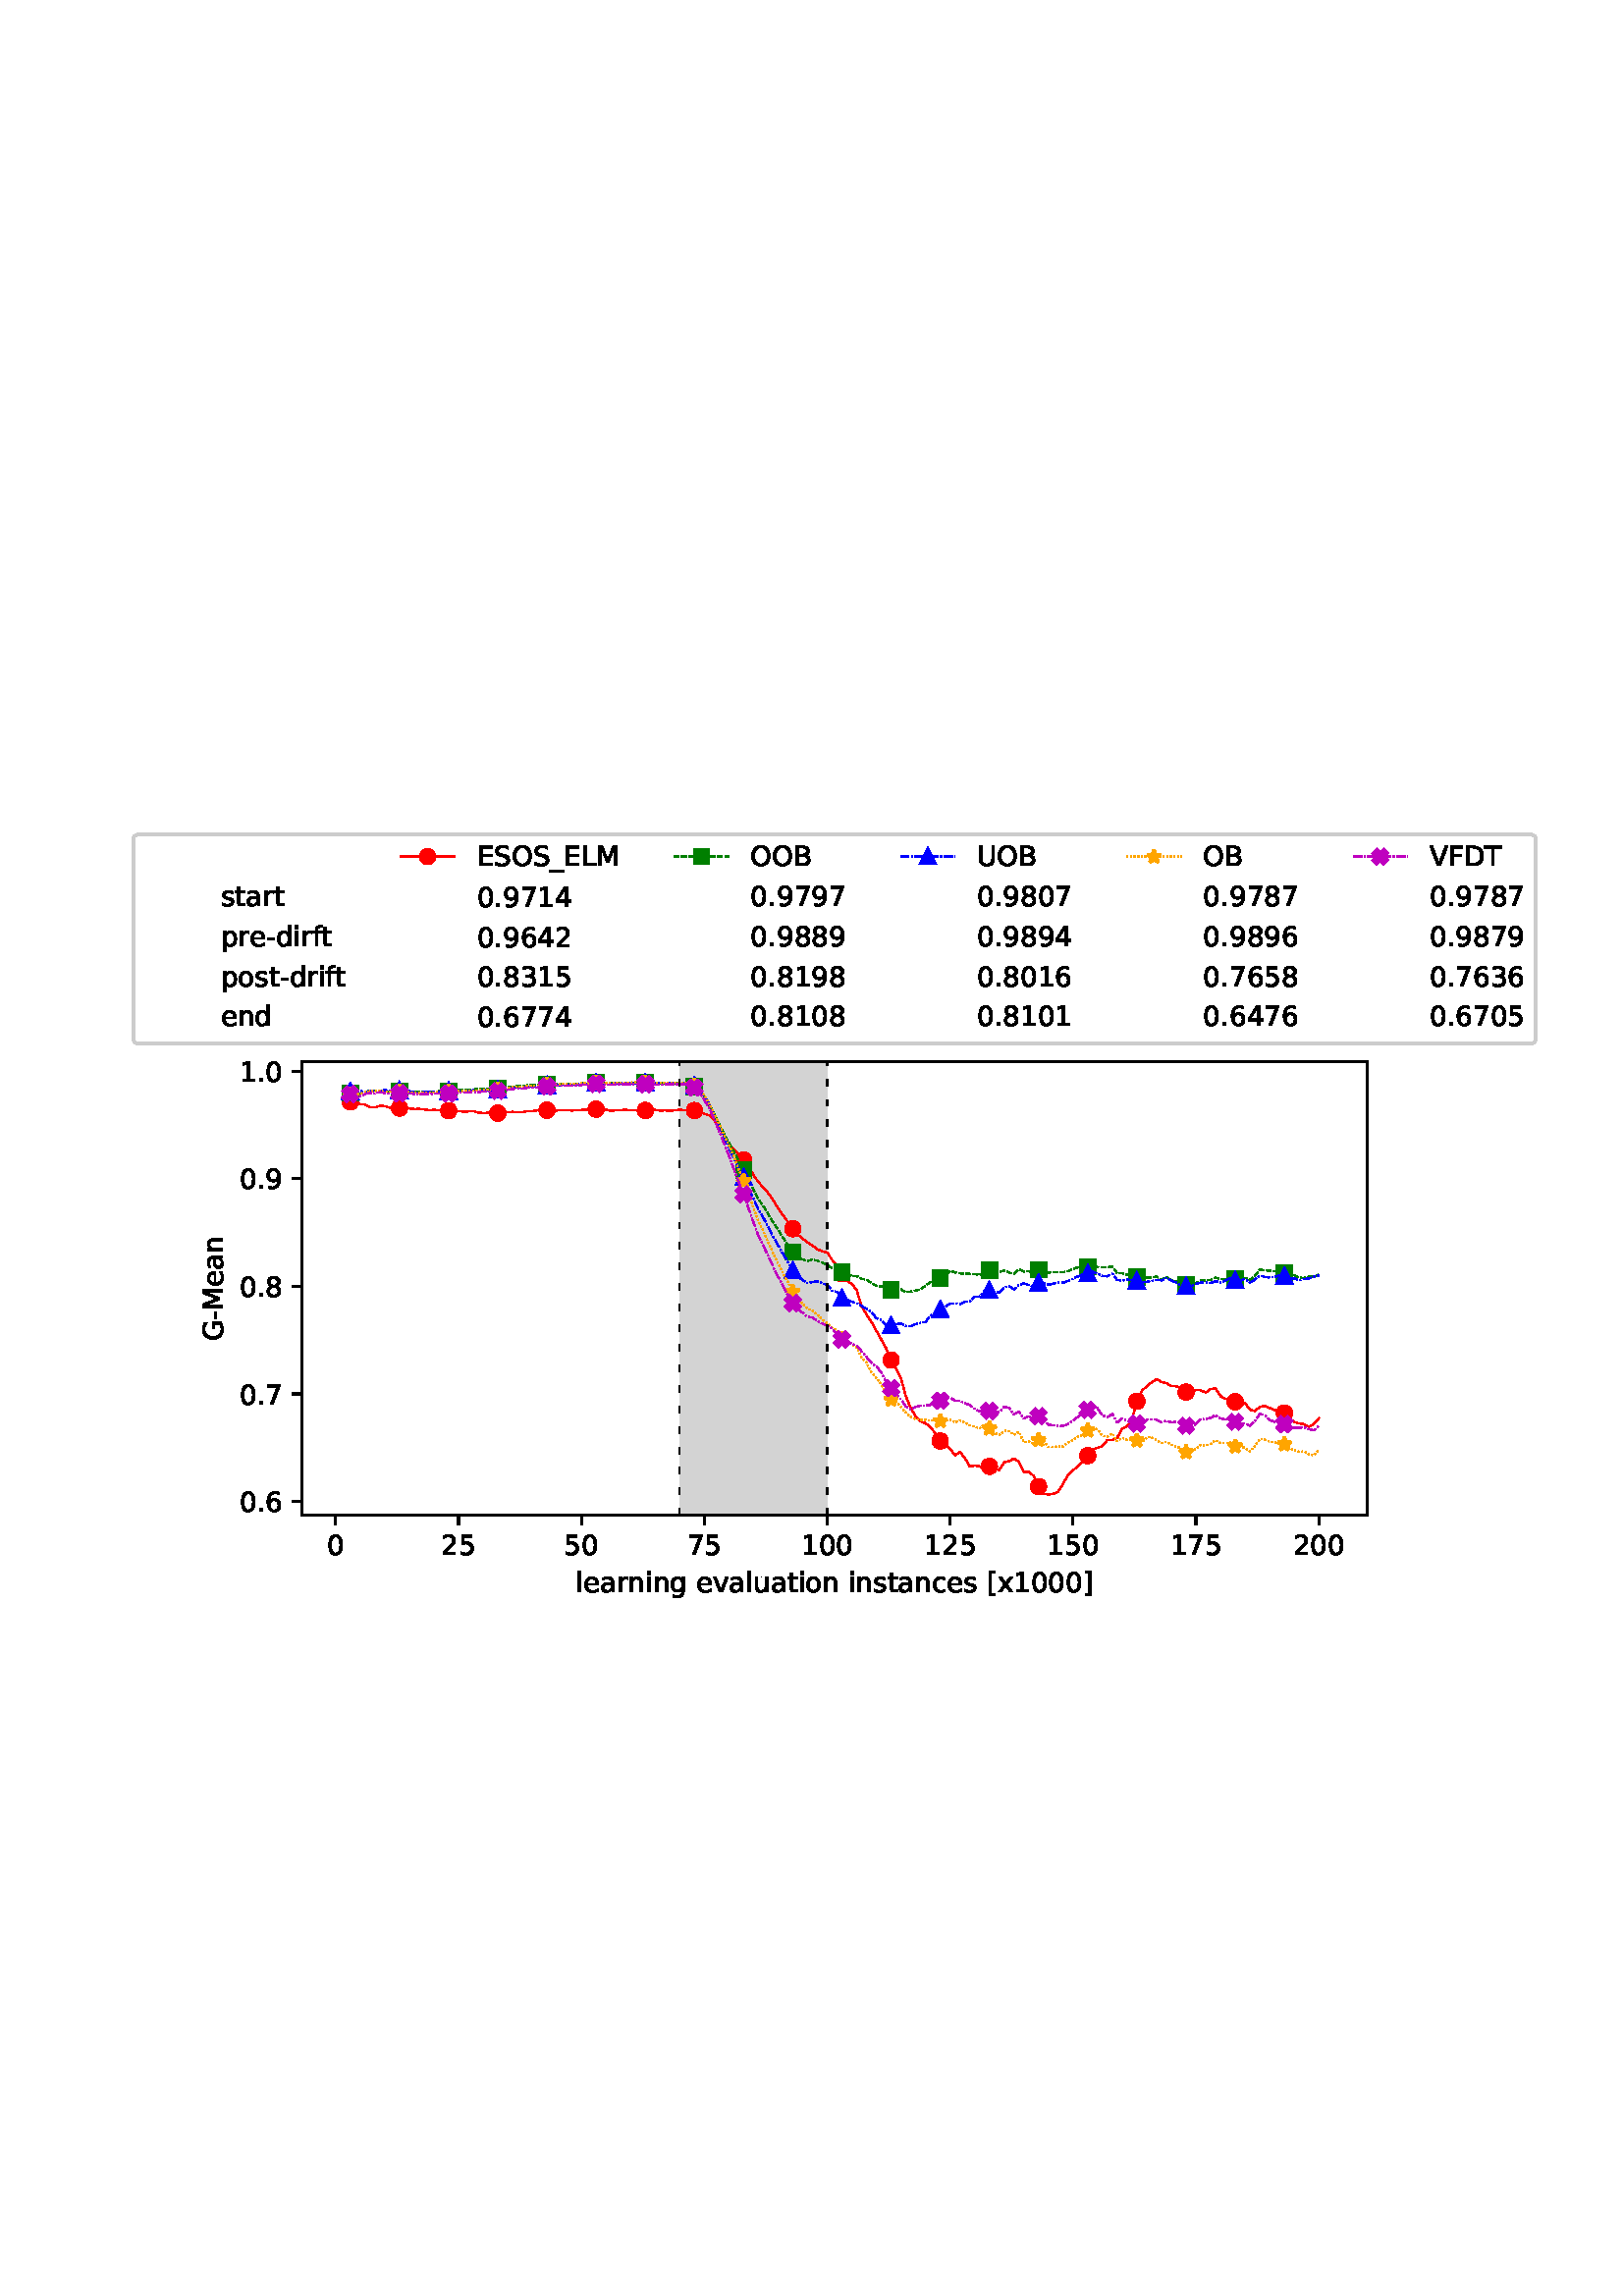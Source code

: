 %!PS-Adobe-3.0 EPSF-3.0
%%Orientation: portrait
%%BoundingBox: 41 248 570 543
%%EndComments
%%BeginProlog
/mpldict 8 dict def
mpldict begin
/m { moveto } bind def
/l { lineto } bind def
/r { rlineto } bind def
/c { curveto } bind def
/cl { closepath } bind def
/box {
m
1 index 0 r
0 exch r
neg 0 r
cl
} bind def
/clipbox {
box
clip
newpath
} bind def
%!PS-Adobe-3.0 Resource-Font
%%Copyright: Copyright (c) 2003 by Bitstream, Inc. All Rights Reserved. Copyright (c) 2006 by Tavmjong Bah. All Rights Reserved. DejaVu changes are in public domain 
25 dict begin
/_d{bind def}bind def
/_m{moveto}_d
/_l{lineto}_d
/_cl{closepath eofill}_d
/_c{curveto}_d
/_sc{7 -1 roll{setcachedevice}{pop pop pop pop pop pop}ifelse}_d
/_e{exec}_d
/FontName /DejaVuSans def
/PaintType 0 def
/FontMatrix[.001 0 0 .001 0 0]def
/FontBBox[-1021 -463 1793 1232]def
/FontType 3 def
/Encoding [ /space /hyphen /period /zero /one /two /three /four /five /six /seven /eight /nine /B /D /E /F /G /L /M /O /S /T /U /V /bracketleft /bracketright /underscore /a /c /d /e /f /g /i /l /n /o /p /r /s /t /u /v /x ] def
/FontInfo 10 dict dup begin
/FamilyName (DejaVu Sans) def
/FullName (DejaVu Sans) def
/Notice (Copyright (c) 2003 by Bitstream, Inc. All Rights Reserved. Copyright (c) 2006 by Tavmjong Bah. All Rights Reserved. DejaVu changes are in public domain ) def
/Weight (Book) def
/Version (Version 2.35) def
/ItalicAngle 0.0 def
/isFixedPitch false def
/UnderlinePosition -130 def
/UnderlineThickness 90 def
end readonly def
/CharStrings 46 dict dup begin
/.notdef 0 def
/space{318 0 0 0 0 0 _sc
}_d
/hyphen{361 0 49 234 312 314 _sc
49 314 _m
312 314 _l
312 234 _l
49 234 _l
49 314 _l
_cl}_d
/period{318 0 107 0 210 124 _sc
107 124 _m
210 124 _l
210 0 _l
107 0 _l
107 124 _l
_cl}_d
/zero{636 0 66 -13 570 742 _sc
318 664 _m
267 664 229 639 203 589 _c
177 539 165 464 165 364 _c
165 264 177 189 203 139 _c
229 89 267 64 318 64 _c
369 64 407 89 433 139 _c
458 189 471 264 471 364 _c
471 464 458 539 433 589 _c
407 639 369 664 318 664 _c
318 742 _m
399 742 461 709 505 645 _c
548 580 570 486 570 364 _c
570 241 548 147 505 83 _c
461 19 399 -13 318 -13 _c
236 -13 173 19 130 83 _c
87 147 66 241 66 364 _c
66 486 87 580 130 645 _c
173 709 236 742 318 742 _c
_cl}_d
/one{636 0 110 0 544 729 _sc
124 83 _m
285 83 _l
285 639 _l
110 604 _l
110 694 _l
284 729 _l
383 729 _l
383 83 _l
544 83 _l
544 0 _l
124 0 _l
124 83 _l
_cl}_d
/two{{636 0 73 0 536 742 _sc
192 83 _m
536 83 _l
536 0 _l
73 0 _l
73 83 _l
110 121 161 173 226 239 _c
290 304 331 346 348 365 _c
380 400 402 430 414 455 _c
426 479 433 504 433 528 _c
433 566 419 598 392 622 _c
365 646 330 659 286 659 _c
255 659 222 653 188 643 _c
154 632 117 616 78 594 _c
78 694 _l
118 710 155 722 189 730 _c
223 738 255 742 284 742 _c
}_e{359 742 419 723 464 685 _c
509 647 532 597 532 534 _c
532 504 526 475 515 449 _c
504 422 484 390 454 354 _c
446 344 420 317 376 272 _c
332 227 271 164 192 83 _c
_cl}_e}_d
/three{{636 0 76 -13 556 742 _sc
406 393 _m
453 383 490 362 516 330 _c
542 298 556 258 556 212 _c
556 140 531 84 482 45 _c
432 6 362 -13 271 -13 _c
240 -13 208 -10 176 -4 _c
144 1 110 10 76 22 _c
76 117 _l
103 101 133 89 166 81 _c
198 73 232 69 268 69 _c
330 69 377 81 409 105 _c
441 129 458 165 458 212 _c
458 254 443 288 413 312 _c
383 336 341 349 287 349 _c
}_e{202 349 _l
202 430 _l
291 430 _l
339 430 376 439 402 459 _c
428 478 441 506 441 543 _c
441 580 427 609 401 629 _c
374 649 336 659 287 659 _c
260 659 231 656 200 650 _c
169 644 135 635 98 623 _c
98 711 _l
135 721 170 729 203 734 _c
235 739 266 742 296 742 _c
370 742 429 725 473 691 _c
517 657 539 611 539 553 _c
539 513 527 479 504 451 _c
481 423 448 403 406 393 _c
_cl}_e}_d
/four{636 0 49 0 580 729 _sc
378 643 _m
129 254 _l
378 254 _l
378 643 _l
352 729 _m
476 729 _l
476 254 _l
580 254 _l
580 172 _l
476 172 _l
476 0 _l
378 0 _l
378 172 _l
49 172 _l
49 267 _l
352 729 _l
_cl}_d
/five{{636 0 77 -13 549 729 _sc
108 729 _m
495 729 _l
495 646 _l
198 646 _l
198 467 _l
212 472 227 476 241 478 _c
255 480 270 482 284 482 _c
365 482 429 459 477 415 _c
525 370 549 310 549 234 _c
549 155 524 94 475 51 _c
426 8 357 -13 269 -13 _c
238 -13 207 -10 175 -6 _c
143 -1 111 6 77 17 _c
77 116 _l
106 100 136 88 168 80 _c
199 72 232 69 267 69 _c
}_e{323 69 368 83 401 113 _c
433 143 450 183 450 234 _c
450 284 433 324 401 354 _c
368 384 323 399 267 399 _c
241 399 214 396 188 390 _c
162 384 135 375 108 363 _c
108 729 _l
_cl}_e}_d
/six{{636 0 70 -13 573 742 _sc
330 404 _m
286 404 251 388 225 358 _c
199 328 186 286 186 234 _c
186 181 199 139 225 109 _c
251 79 286 64 330 64 _c
374 64 409 79 435 109 _c
461 139 474 181 474 234 _c
474 286 461 328 435 358 _c
409 388 374 404 330 404 _c
526 713 _m
526 623 _l
501 635 476 644 451 650 _c
425 656 400 659 376 659 _c
310 659 260 637 226 593 _c
}_e{192 549 172 482 168 394 _c
187 422 211 444 240 459 _c
269 474 301 482 336 482 _c
409 482 467 459 509 415 _c
551 371 573 310 573 234 _c
573 159 550 99 506 54 _c
462 9 403 -13 330 -13 _c
246 -13 181 19 137 83 _c
92 147 70 241 70 364 _c
70 479 97 571 152 639 _c
206 707 280 742 372 742 _c
396 742 421 739 447 735 _c
472 730 498 723 526 713 _c
_cl}_e}_d
/seven{636 0 82 0 551 729 _sc
82 729 _m
551 729 _l
551 687 _l
286 0 _l
183 0 _l
432 646 _l
82 646 _l
82 729 _l
_cl}_d
/eight{{636 0 68 -13 568 742 _sc
318 346 _m
271 346 234 333 207 308 _c
180 283 167 249 167 205 _c
167 161 180 126 207 101 _c
234 76 271 64 318 64 _c
364 64 401 76 428 102 _c
455 127 469 161 469 205 _c
469 249 455 283 429 308 _c
402 333 365 346 318 346 _c
219 388 _m
177 398 144 418 120 447 _c
96 476 85 511 85 553 _c
85 611 105 657 147 691 _c
188 725 245 742 318 742 _c
}_e{390 742 447 725 489 691 _c
530 657 551 611 551 553 _c
551 511 539 476 515 447 _c
491 418 459 398 417 388 _c
464 377 501 355 528 323 _c
554 291 568 251 568 205 _c
568 134 546 80 503 43 _c
459 5 398 -13 318 -13 _c
237 -13 175 5 132 43 _c
89 80 68 134 68 205 _c
68 251 81 291 108 323 _c
134 355 171 377 219 388 _c
183 544 _m
183 506 194 476 218 455 _c
}_e{242 434 275 424 318 424 _c
360 424 393 434 417 455 _c
441 476 453 506 453 544 _c
453 582 441 611 417 632 _c
393 653 360 664 318 664 _c
275 664 242 653 218 632 _c
194 611 183 582 183 544 _c
_cl}_e}_d
/nine{{636 0 63 -13 566 742 _sc
110 15 _m
110 105 _l
134 93 159 84 185 78 _c
210 72 235 69 260 69 _c
324 69 374 90 408 134 _c
442 178 462 244 468 334 _c
448 306 424 284 396 269 _c
367 254 335 247 300 247 _c
226 247 168 269 126 313 _c
84 357 63 417 63 494 _c
63 568 85 628 129 674 _c
173 719 232 742 306 742 _c
390 742 455 709 499 645 _c
543 580 566 486 566 364 _c
}_e{566 248 538 157 484 89 _c
429 21 356 -13 264 -13 _c
239 -13 214 -10 189 -6 _c
163 -2 137 5 110 15 _c
306 324 _m
350 324 385 339 411 369 _c
437 399 450 441 450 494 _c
450 546 437 588 411 618 _c
385 648 350 664 306 664 _c
262 664 227 648 201 618 _c
175 588 162 546 162 494 _c
162 441 175 399 201 369 _c
227 339 262 324 306 324 _c
_cl}_e}_d
/B{{686 0 98 0 615 729 _sc
197 348 _m
197 81 _l
355 81 _l
408 81 447 92 473 114 _c
498 136 511 169 511 215 _c
511 260 498 293 473 315 _c
447 337 408 348 355 348 _c
197 348 _l
197 648 _m
197 428 _l
343 428 _l
391 428 426 437 450 455 _c
474 473 486 500 486 538 _c
486 574 474 602 450 620 _c
426 638 391 648 343 648 _c
197 648 _l
98 729 _m
350 729 _l
}_e{425 729 483 713 524 682 _c
564 650 585 606 585 549 _c
585 504 574 468 553 442 _c
532 416 502 399 462 393 _c
510 382 548 360 575 327 _c
601 294 615 253 615 204 _c
615 138 592 88 548 53 _c
504 17 441 0 360 0 _c
98 0 _l
98 729 _l
_cl}_e}_d
/D{770 0 98 0 711 729 _sc
197 648 _m
197 81 _l
316 81 _l
416 81 490 103 537 149 _c
583 195 607 267 607 365 _c
607 463 583 534 537 580 _c
490 625 416 648 316 648 _c
197 648 _l
98 729 _m
301 729 _l
442 729 546 699 612 641 _c
678 582 711 490 711 365 _c
711 239 677 147 611 88 _c
545 29 441 0 301 0 _c
98 0 _l
98 729 _l
_cl}_d
/E{632 0 98 0 568 729 _sc
98 729 _m
559 729 _l
559 646 _l
197 646 _l
197 430 _l
544 430 _l
544 347 _l
197 347 _l
197 83 _l
568 83 _l
568 0 _l
98 0 _l
98 729 _l
_cl}_d
/F{575 0 98 0 517 729 _sc
98 729 _m
517 729 _l
517 646 _l
197 646 _l
197 431 _l
486 431 _l
486 348 _l
197 348 _l
197 0 _l
98 0 _l
98 729 _l
_cl}_d
/G{{775 0 56 -13 693 742 _sc
595 104 _m
595 300 _l
434 300 _l
434 381 _l
693 381 _l
693 68 _l
655 40 613 20 567 7 _c
521 -6 472 -13 420 -13 _c
306 -13 216 20 152 86 _c
88 152 56 245 56 364 _c
56 482 88 575 152 642 _c
216 708 306 742 420 742 _c
467 742 512 736 555 724 _c
598 712 638 695 674 673 _c
674 568 _l
637 598 598 621 557 637 _c
516 653 473 661 428 661 _c
}_e{338 661 271 636 227 586 _c
182 536 160 462 160 364 _c
160 265 182 191 227 141 _c
271 91 338 67 428 67 _c
462 67 493 70 521 76 _c
549 82 573 91 595 104 _c
_cl}_e}_d
/L{557 0 98 0 552 729 _sc
98 729 _m
197 729 _l
197 83 _l
552 83 _l
552 0 _l
98 0 _l
98 729 _l
_cl}_d
/M{863 0 98 0 765 729 _sc
98 729 _m
245 729 _l
431 233 _l
618 729 _l
765 729 _l
765 0 _l
669 0 _l
669 640 _l
481 140 _l
382 140 _l
194 640 _l
194 0 _l
98 0 _l
98 729 _l
_cl}_d
/O{787 0 56 -13 731 742 _sc
394 662 _m
322 662 265 635 223 582 _c
181 528 160 456 160 364 _c
160 272 181 199 223 146 _c
265 92 322 66 394 66 _c
465 66 522 92 564 146 _c
606 199 627 272 627 364 _c
627 456 606 528 564 582 _c
522 635 465 662 394 662 _c
394 742 _m
496 742 577 707 639 639 _c
700 571 731 479 731 364 _c
731 248 700 157 639 89 _c
577 21 496 -13 394 -13 _c
291 -13 209 21 148 89 _c
86 157 56 248 56 364 _c
56 479 86 571 148 639 _c
209 707 291 742 394 742 _c
_cl}_d
/S{{635 0 66 -13 579 742 _sc
535 705 _m
535 609 _l
497 627 462 640 429 649 _c
395 657 363 662 333 662 _c
279 662 237 651 208 631 _c
179 610 165 580 165 542 _c
165 510 174 485 194 469 _c
213 452 250 439 304 429 _c
364 417 _l
437 403 491 378 526 343 _c
561 307 579 260 579 201 _c
579 130 555 77 508 41 _c
460 5 391 -13 300 -13 _c
265 -13 228 -9 189 -2 _c
}_e{150 5 110 16 69 32 _c
69 134 _l
109 111 148 94 186 83 _c
224 71 262 66 300 66 _c
356 66 399 77 430 99 _c
460 121 476 152 476 194 _c
476 230 465 258 443 278 _c
421 298 385 313 335 323 _c
275 335 _l
201 349 148 372 115 404 _c
82 435 66 478 66 534 _c
66 598 88 649 134 686 _c
179 723 242 742 322 742 _c
356 742 390 739 426 733 _c
461 727 497 717 535 705 _c
}_e{_cl}_e}_d
/T{611 0 -2 0 614 729 _sc
-2 729 _m
614 729 _l
614 646 _l
355 646 _l
355 0 _l
256 0 _l
256 646 _l
-2 646 _l
-2 729 _l
_cl}_d
/U{732 0 87 -13 645 729 _sc
87 729 _m
186 729 _l
186 286 _l
186 208 200 151 228 117 _c
256 83 302 66 366 66 _c
429 66 475 83 503 117 _c
531 151 546 208 546 286 _c
546 729 _l
645 729 _l
645 274 _l
645 178 621 107 574 59 _c
527 11 458 -13 366 -13 _c
274 -13 204 11 157 59 _c
110 107 87 178 87 274 _c
87 729 _l
_cl}_d
/V{684 0 8 0 676 729 _sc
286 0 _m
8 729 _l
111 729 _l
342 115 _l
573 729 _l
676 729 _l
398 0 _l
286 0 _l
_cl}_d
/bracketleft{390 0 86 -131 293 760 _sc
86 760 _m
293 760 _l
293 690 _l
176 690 _l
176 -61 _l
293 -61 _l
293 -131 _l
86 -131 _l
86 760 _l
_cl}_d
/bracketright{390 0 97 -131 304 760 _sc
304 760 _m
304 -131 _l
97 -131 _l
97 -61 _l
214 -61 _l
214 690 _l
97 690 _l
97 760 _l
304 760 _l
_cl}_d
/underscore{500 0 -9 -235 510 -165 _sc
510 -165 _m
510 -235 _l
-9 -235 _l
-9 -165 _l
510 -165 _l
_cl}_d
/a{{613 0 60 -13 522 560 _sc
343 275 _m
270 275 220 266 192 250 _c
164 233 150 205 150 165 _c
150 133 160 107 181 89 _c
202 70 231 61 267 61 _c
317 61 357 78 387 114 _c
417 149 432 196 432 255 _c
432 275 _l
343 275 _l
522 312 _m
522 0 _l
432 0 _l
432 83 _l
411 49 385 25 355 10 _c
325 -5 287 -13 243 -13 _c
187 -13 142 2 109 33 _c
76 64 60 106 60 159 _c
}_e{60 220 80 266 122 298 _c
163 329 224 345 306 345 _c
432 345 _l
432 354 _l
432 395 418 427 391 450 _c
364 472 326 484 277 484 _c
245 484 215 480 185 472 _c
155 464 127 453 100 439 _c
100 522 _l
132 534 164 544 195 550 _c
226 556 256 560 286 560 _c
365 560 424 539 463 498 _c
502 457 522 395 522 312 _c
_cl}_e}_d
/c{{550 0 55 -13 488 560 _sc
488 526 _m
488 442 _l
462 456 437 466 411 473 _c
385 480 360 484 334 484 _c
276 484 230 465 198 428 _c
166 391 150 339 150 273 _c
150 206 166 154 198 117 _c
230 80 276 62 334 62 _c
360 62 385 65 411 72 _c
437 79 462 90 488 104 _c
488 21 _l
462 9 436 0 410 -5 _c
383 -10 354 -13 324 -13 _c
242 -13 176 12 128 64 _c
}_e{79 115 55 185 55 273 _c
55 362 79 432 128 483 _c
177 534 244 560 330 560 _c
358 560 385 557 411 551 _c
437 545 463 537 488 526 _c
_cl}_e}_d
/d{{635 0 55 -13 544 760 _sc
454 464 _m
454 760 _l
544 760 _l
544 0 _l
454 0 _l
454 82 _l
435 49 411 25 382 10 _c
353 -5 319 -13 279 -13 _c
213 -13 159 13 117 65 _c
75 117 55 187 55 273 _c
55 359 75 428 117 481 _c
159 533 213 560 279 560 _c
319 560 353 552 382 536 _c
411 520 435 496 454 464 _c
148 273 _m
148 207 161 155 188 117 _c
215 79 253 61 301 61 _c
}_e{348 61 385 79 413 117 _c
440 155 454 207 454 273 _c
454 339 440 390 413 428 _c
385 466 348 485 301 485 _c
253 485 215 466 188 428 _c
161 390 148 339 148 273 _c
_cl}_e}_d
/e{{615 0 55 -13 562 560 _sc
562 296 _m
562 252 _l
149 252 _l
153 190 171 142 205 110 _c
238 78 284 62 344 62 _c
378 62 412 66 444 74 _c
476 82 509 95 541 113 _c
541 28 _l
509 14 476 3 442 -3 _c
408 -9 373 -13 339 -13 _c
251 -13 182 12 131 62 _c
80 112 55 181 55 268 _c
55 357 79 428 127 481 _c
175 533 241 560 323 560 _c
397 560 455 536 498 489 _c
}_e{540 441 562 377 562 296 _c
472 322 _m
471 371 457 410 431 440 _c
404 469 368 484 324 484 _c
274 484 234 469 204 441 _c
174 413 156 373 152 322 _c
472 322 _l
_cl}_e}_d
/f{352 0 23 0 371 760 _sc
371 760 _m
371 685 _l
285 685 _l
253 685 230 678 218 665 _c
205 652 199 629 199 595 _c
199 547 _l
347 547 _l
347 477 _l
199 477 _l
199 0 _l
109 0 _l
109 477 _l
23 477 _l
23 547 _l
109 547 _l
109 585 _l
109 645 123 690 151 718 _c
179 746 224 760 286 760 _c
371 760 _l
_cl}_d
/g{{635 0 55 -207 544 560 _sc
454 280 _m
454 344 440 395 414 431 _c
387 467 349 485 301 485 _c
253 485 215 467 188 431 _c
161 395 148 344 148 280 _c
148 215 161 165 188 129 _c
215 93 253 75 301 75 _c
349 75 387 93 414 129 _c
440 165 454 215 454 280 _c
544 68 _m
544 -24 523 -93 482 -139 _c
440 -184 377 -207 292 -207 _c
260 -207 231 -204 203 -200 _c
175 -195 147 -188 121 -178 _c
}_e{121 -91 _l
147 -105 173 -115 199 -122 _c
225 -129 251 -133 278 -133 _c
336 -133 380 -117 410 -87 _c
439 -56 454 -10 454 52 _c
454 96 _l
435 64 411 40 382 24 _c
353 8 319 0 279 0 _c
211 0 157 25 116 76 _c
75 127 55 195 55 280 _c
55 364 75 432 116 483 _c
157 534 211 560 279 560 _c
319 560 353 552 382 536 _c
411 520 435 496 454 464 _c
454 547 _l
544 547 _l
}_e{544 68 _l
_cl}_e}_d
/i{278 0 94 0 184 760 _sc
94 547 _m
184 547 _l
184 0 _l
94 0 _l
94 547 _l
94 760 _m
184 760 _l
184 646 _l
94 646 _l
94 760 _l
_cl}_d
/l{278 0 94 0 184 760 _sc
94 760 _m
184 760 _l
184 0 _l
94 0 _l
94 760 _l
_cl}_d
/n{634 0 91 0 549 560 _sc
549 330 _m
549 0 _l
459 0 _l
459 327 _l
459 379 448 417 428 443 _c
408 469 378 482 338 482 _c
289 482 251 466 223 435 _c
195 404 181 362 181 309 _c
181 0 _l
91 0 _l
91 547 _l
181 547 _l
181 462 _l
202 494 227 519 257 535 _c
286 551 320 560 358 560 _c
420 560 468 540 500 501 _c
532 462 549 405 549 330 _c
_cl}_d
/o{612 0 55 -13 557 560 _sc
306 484 _m
258 484 220 465 192 427 _c
164 389 150 338 150 273 _c
150 207 163 156 191 118 _c
219 80 257 62 306 62 _c
354 62 392 80 420 118 _c
448 156 462 207 462 273 _c
462 337 448 389 420 427 _c
392 465 354 484 306 484 _c
306 560 _m
384 560 445 534 490 484 _c
534 433 557 363 557 273 _c
557 183 534 113 490 63 _c
445 12 384 -13 306 -13 _c
227 -13 165 12 121 63 _c
77 113 55 183 55 273 _c
55 363 77 433 121 484 _c
165 534 227 560 306 560 _c
_cl}_d
/p{{635 0 91 -207 580 560 _sc
181 82 _m
181 -207 _l
91 -207 _l
91 547 _l
181 547 _l
181 464 _l
199 496 223 520 252 536 _c
281 552 316 560 356 560 _c
422 560 476 533 518 481 _c
559 428 580 359 580 273 _c
580 187 559 117 518 65 _c
476 13 422 -13 356 -13 _c
316 -13 281 -5 252 10 _c
223 25 199 49 181 82 _c
487 273 _m
487 339 473 390 446 428 _c
418 466 381 485 334 485 _c
}_e{286 485 249 466 222 428 _c
194 390 181 339 181 273 _c
181 207 194 155 222 117 _c
249 79 286 61 334 61 _c
381 61 418 79 446 117 _c
473 155 487 207 487 273 _c
_cl}_e}_d
/r{411 0 91 0 411 560 _sc
411 463 _m
401 469 390 473 378 476 _c
366 478 353 480 339 480 _c
288 480 249 463 222 430 _c
194 397 181 350 181 288 _c
181 0 _l
91 0 _l
91 547 _l
181 547 _l
181 462 _l
199 495 224 520 254 536 _c
284 552 321 560 365 560 _c
371 560 378 559 386 559 _c
393 558 401 557 411 555 _c
411 463 _l
_cl}_d
/s{{521 0 54 -13 472 560 _sc
443 531 _m
443 446 _l
417 458 391 468 364 475 _c
336 481 308 485 279 485 _c
234 485 200 478 178 464 _c
156 450 145 430 145 403 _c
145 382 153 366 169 354 _c
185 342 217 330 265 320 _c
296 313 _l
360 299 405 279 432 255 _c
458 230 472 195 472 151 _c
472 100 452 60 412 31 _c
372 1 316 -13 246 -13 _c
216 -13 186 -10 154 -5 _c
}_e{122 0 89 8 54 20 _c
54 113 _l
87 95 120 82 152 74 _c
184 65 216 61 248 61 _c
290 61 323 68 346 82 _c
368 96 380 117 380 144 _c
380 168 371 187 355 200 _c
339 213 303 226 247 238 _c
216 245 _l
160 257 119 275 95 299 _c
70 323 58 356 58 399 _c
58 450 76 490 112 518 _c
148 546 200 560 268 560 _c
301 560 332 557 362 552 _c
391 547 418 540 443 531 _c
}_e{_cl}_e}_d
/t{392 0 27 0 368 702 _sc
183 702 _m
183 547 _l
368 547 _l
368 477 _l
183 477 _l
183 180 _l
183 135 189 106 201 94 _c
213 81 238 75 276 75 _c
368 75 _l
368 0 _l
276 0 _l
206 0 158 13 132 39 _c
106 65 93 112 93 180 _c
93 477 _l
27 477 _l
27 547 _l
93 547 _l
93 702 _l
183 702 _l
_cl}_d
/u{634 0 85 -13 543 560 _sc
85 216 _m
85 547 _l
175 547 _l
175 219 _l
175 167 185 129 205 103 _c
225 77 255 64 296 64 _c
344 64 383 79 411 110 _c
439 141 453 183 453 237 _c
453 547 _l
543 547 _l
543 0 _l
453 0 _l
453 84 _l
431 50 405 26 377 10 _c
348 -5 315 -13 277 -13 _c
214 -13 166 6 134 45 _c
101 83 85 140 85 216 _c
311 560 _m
311 560 _l
_cl}_d
/v{592 0 30 0 562 547 _sc
30 547 _m
125 547 _l
296 88 _l
467 547 _l
562 547 _l
357 0 _l
235 0 _l
30 547 _l
_cl}_d
/x{592 0 29 0 559 547 _sc
549 547 _m
351 281 _l
559 0 _l
453 0 _l
294 215 _l
135 0 _l
29 0 _l
241 286 _l
47 547 _l
153 547 _l
298 352 _l
443 547 _l
549 547 _l
_cl}_d
end readonly def

/BuildGlyph
 {exch begin
 CharStrings exch
 2 copy known not{pop /.notdef}if
 true 3 1 roll get exec
 end}_d

/BuildChar {
 1 index /Encoding get exch get
 1 index /BuildGlyph get exec
}_d

FontName currentdict end definefont pop
end
%%EndProlog
mpldict begin
41.691 248.816 translate
528.619 294.368 0 0 clipbox
gsave
0 0 m
528.619 0 l
528.619 294.368 l
0 294.368 l
cl
1.000 setgray
fill
grestore
gsave
69.009 37.544 m
459.609 37.544 l
459.609 203.864 l
69.009 203.864 l
cl
1.000 setgray
fill
grestore
gsave
390.6 166.3 69.01 37.54 clipbox
261.606 37.544 m
261.606 203.864 l
207.531 203.864 l
207.531 37.544 l
cl
0.827 setgray
fill
grestore
0.800 setlinewidth
1 setlinejoin
0 setlinecap
[] 0 setdash
0.000 setgray
gsave
/o {
gsave
newpath
translate
0.8 setlinewidth
1 setlinejoin
0 setlinecap
0 0 m
0 -3.5 l

gsave
0.000 setgray
fill
grestore
stroke
grestore
} bind def
81.356 37.544 o
grestore
/DejaVuSans findfont
10.000 scalefont
setfont
gsave
78.177 22.95 translate
0.0 rotate
0.0 0.0 m /zero glyphshow
grestore
gsave
/o {
gsave
newpath
translate
0.8 setlinewidth
1 setlinejoin
0 setlinecap
0 0 m
0 -3.5 l

gsave
0.000 setgray
fill
grestore
stroke
grestore
} bind def
126.419 37.544 o
grestore
gsave
120.059 22.95 translate
0.0 rotate
0.0 0.0 m /two glyphshow
6.362 0.0 m /five glyphshow
grestore
gsave
/o {
gsave
newpath
translate
0.8 setlinewidth
1 setlinejoin
0 setlinecap
0 0 m
0 -3.5 l

gsave
0.000 setgray
fill
grestore
stroke
grestore
} bind def
171.481 37.544 o
grestore
gsave
165.122 22.95 translate
0.0 rotate
0.0 0.0 m /five glyphshow
6.362 0.0 m /zero glyphshow
grestore
gsave
/o {
gsave
newpath
translate
0.8 setlinewidth
1 setlinejoin
0 setlinecap
0 0 m
0 -3.5 l

gsave
0.000 setgray
fill
grestore
stroke
grestore
} bind def
216.543 37.544 o
grestore
gsave
210.184 22.95 translate
0.0 rotate
0.0 0.0 m /seven glyphshow
6.362 0.0 m /five glyphshow
grestore
gsave
/o {
gsave
newpath
translate
0.8 setlinewidth
1 setlinejoin
0 setlinecap
0 0 m
0 -3.5 l

gsave
0.000 setgray
fill
grestore
stroke
grestore
} bind def
261.606 37.544 o
grestore
gsave
252.067 22.95 translate
0.0 rotate
0.0 0.0 m /one glyphshow
6.362 0.0 m /zero glyphshow
12.725 0.0 m /zero glyphshow
grestore
gsave
/o {
gsave
newpath
translate
0.8 setlinewidth
1 setlinejoin
0 setlinecap
0 0 m
0 -3.5 l

gsave
0.000 setgray
fill
grestore
stroke
grestore
} bind def
306.668 37.544 o
grestore
gsave
297.129 22.95 translate
0.0 rotate
0.0 0.0 m /one glyphshow
6.362 0.0 m /two glyphshow
12.725 0.0 m /five glyphshow
grestore
gsave
/o {
gsave
newpath
translate
0.8 setlinewidth
1 setlinejoin
0 setlinecap
0 0 m
0 -3.5 l

gsave
0.000 setgray
fill
grestore
stroke
grestore
} bind def
351.73 37.544 o
grestore
gsave
342.191 22.95 translate
0.0 rotate
0.0 0.0 m /one glyphshow
6.362 0.0 m /five glyphshow
12.725 0.0 m /zero glyphshow
grestore
gsave
/o {
gsave
newpath
translate
0.8 setlinewidth
1 setlinejoin
0 setlinecap
0 0 m
0 -3.5 l

gsave
0.000 setgray
fill
grestore
stroke
grestore
} bind def
396.793 37.544 o
grestore
gsave
387.253 22.95 translate
0.0 rotate
0.0 0.0 m /one glyphshow
6.362 0.0 m /seven glyphshow
12.725 0.0 m /five glyphshow
grestore
gsave
/o {
gsave
newpath
translate
0.8 setlinewidth
1 setlinejoin
0 setlinecap
0 0 m
0 -3.5 l

gsave
0.000 setgray
fill
grestore
stroke
grestore
} bind def
441.855 37.544 o
grestore
gsave
432.316 22.95 translate
0.0 rotate
0.0 0.0 m /two glyphshow
6.362 0.0 m /zero glyphshow
12.725 0.0 m /zero glyphshow
grestore
gsave
169.333 9.278 translate
0.0 rotate
0.0 0.0 m /l glyphshow
2.778 0.0 m /e glyphshow
8.931 0.0 m /a glyphshow
15.059 0.0 m /r glyphshow
19.17 0.0 m /n glyphshow
25.508 0.0 m /i glyphshow
28.286 0.0 m /n glyphshow
34.624 0.0 m /g glyphshow
40.972 0.0 m /space glyphshow
44.15 0.0 m /e glyphshow
50.303 0.0 m /v glyphshow
56.221 0.0 m /a glyphshow
62.349 0.0 m /l glyphshow
65.127 0.0 m /u glyphshow
71.465 0.0 m /a glyphshow
77.593 0.0 m /t glyphshow
81.514 0.0 m /i glyphshow
84.292 0.0 m /o glyphshow
90.41 0.0 m /n glyphshow
96.748 0.0 m /space glyphshow
99.927 0.0 m /i glyphshow
102.705 0.0 m /n glyphshow
109.043 0.0 m /s glyphshow
114.253 0.0 m /t glyphshow
118.174 0.0 m /a glyphshow
124.302 0.0 m /n glyphshow
130.64 0.0 m /c glyphshow
136.138 0.0 m /e glyphshow
142.29 0.0 m /s glyphshow
147.5 0.0 m /space glyphshow
150.679 0.0 m /bracketleft glyphshow
154.58 0.0 m /x glyphshow
160.498 0.0 m /one glyphshow
166.86 0.0 m /zero glyphshow
173.223 0.0 m /zero glyphshow
179.585 0.0 m /zero glyphshow
185.947 0.0 m /bracketright glyphshow
grestore
gsave
/o {
gsave
newpath
translate
0.8 setlinewidth
1 setlinejoin
0 setlinecap
0 0 m
-3.5 0 l

gsave
0.000 setgray
fill
grestore
stroke
grestore
} bind def
69.009 42.528 o
grestore
gsave
46.103 38.731 translate
0.0 rotate
0.0 0.0 m /zero glyphshow
6.362 0.0 m /period glyphshow
9.541 0.0 m /six glyphshow
grestore
gsave
/o {
gsave
newpath
translate
0.8 setlinewidth
1 setlinejoin
0 setlinecap
0 0 m
-3.5 0 l

gsave
0.000 setgray
fill
grestore
stroke
grestore
} bind def
69.009 81.989 o
grestore
gsave
46.103 78.192 translate
0.0 rotate
0.0 0.0 m /zero glyphshow
6.362 0.0 m /period glyphshow
9.541 0.0 m /seven glyphshow
grestore
gsave
/o {
gsave
newpath
translate
0.8 setlinewidth
1 setlinejoin
0 setlinecap
0 0 m
-3.5 0 l

gsave
0.000 setgray
fill
grestore
stroke
grestore
} bind def
69.009 121.451 o
grestore
gsave
46.103 117.654 translate
0.0 rotate
0.0 0.0 m /zero glyphshow
6.362 0.0 m /period glyphshow
9.541 0.0 m /eight glyphshow
grestore
gsave
/o {
gsave
newpath
translate
0.8 setlinewidth
1 setlinejoin
0 setlinecap
0 0 m
-3.5 0 l

gsave
0.000 setgray
fill
grestore
stroke
grestore
} bind def
69.009 160.912 o
grestore
gsave
46.103 157.115 translate
0.0 rotate
0.0 0.0 m /zero glyphshow
6.362 0.0 m /period glyphshow
9.541 0.0 m /nine glyphshow
grestore
gsave
/o {
gsave
newpath
translate
0.8 setlinewidth
1 setlinejoin
0 setlinecap
0 0 m
-3.5 0 l

gsave
0.000 setgray
fill
grestore
stroke
grestore
} bind def
69.009 200.374 o
grestore
gsave
46.103 196.577 translate
0.0 rotate
0.0 0.0 m /one glyphshow
6.362 0.0 m /period glyphshow
9.541 0.0 m /zero glyphshow
grestore
gsave
40.025 101.399 translate
90.0 rotate
0.0 0.0 m /G glyphshow
7.749 0.0 m /hyphen glyphshow
11.357 0.0 m /M glyphshow
19.985 0.0 m /e glyphshow
26.138 0.0 m /a glyphshow
32.266 0.0 m /n glyphshow
grestore
0.500 setlinewidth
2 setlinecap
1.000 0.000 0.000 setrgbcolor
gsave
390.6 166.3 69.01 37.54 clipbox
86.764 189.097 m
88.566 189.402 l
90.369 188.235 l
92.171 188.118 l
93.974 187.243 l
95.776 187.079 l
97.579 187.672 l
99.381 187.587 l
101.184 186.943 l
102.986 187.011 l
106.591 186.606 l
108.394 186.705 l
110.196 186.506 l
111.999 186.573 l
115.604 186.094 l
117.406 186.206 l
119.209 186.101 l
121.011 186.214 l
124.616 185.59 l
126.419 185.766 l
128.221 185.498 l
131.826 185.736 l
133.629 185.219 l
135.431 185.039 l
137.234 185.11 l
140.839 184.994 l
142.641 185.29 l
144.444 185.301 l
146.246 185.485 l
148.049 185.239 l
149.851 185.32 l
151.654 185.718 l
153.456 185.711 l
155.259 185.981 l
157.061 185.92 l
160.666 186.137 l
162.469 185.939 l
164.271 186.169 l
166.074 186.127 l
167.876 185.91 l
175.086 186.421 l
176.889 186.442 l
180.494 186.257 l
182.296 185.864 l
185.901 186.145 l
187.703 186.216 l
189.506 186.002 l
194.913 185.994 l
196.716 186.01 l
198.518 186.208 l
200.321 185.898 l
202.123 185.984 l
203.926 185.834 l
207.531 186.258 l
209.333 186.028 l
212.938 185.95 l
214.741 185.544 l
216.543 184.765 l
218.346 184.176 l
220.148 182.447 l
221.951 179.898 l
225.556 173.759 l
229.161 169.888 l
232.766 165.6 l
234.568 162.318 l
236.371 159.695 l
238.173 157.764 l
239.976 155.666 l
241.778 153.15 l
243.581 150.093 l
248.988 142.605 l
250.791 140.431 l
254.396 137.578 l
256.198 136.436 l
258.001 135.037 l
259.803 134.363 l
261.606 133.875 l
263.408 131.164 l
265.211 129.091 l
267.013 126.11 l
268.816 123.46 l
270.618 122.438 l
272.421 120.045 l
274.223 114.178 l
276.026 111.083 l
277.828 108.436 l
283.236 98.713 l
285.038 94.418 l
286.841 91.485 l
288.643 87.655 l
290.446 81.228 l
292.248 76.754 l
294.05 73.851 l
295.853 71.986 l
297.655 71.228 l
299.458 69.925 l
301.26 67.479 l
303.063 64.747 l
304.865 63.851 l
306.668 61.918 l
308.47 59.464 l
310.273 60.729 l
312.075 58.54 l
313.878 55.436 l
315.68 55.712 l
317.483 55.5 l
319.285 54.666 l
321.088 55.437 l
324.693 54.067 l
326.495 56.976 l
328.298 57.387 l
330.1 58.313 l
331.903 57.055 l
333.705 53.409 l
335.508 53.432 l
337.31 51.936 l
339.113 48.046 l
340.915 45.468 l
342.718 45.104 l
344.52 45.365 l
346.323 46.201 l
348.125 49.071 l
349.928 52.403 l
351.73 54.043 l
353.533 55.369 l
355.335 57.199 l
358.94 61.588 l
362.545 62.903 l
364.348 65.153 l
366.15 65.169 l
367.953 65.977 l
369.755 69.172 l
371.558 70.16 l
373.36 72.674 l
375.163 79.347 l
376.965 83.22 l
380.57 86.281 l
382.373 87.406 l
384.175 86.406 l
385.978 85.955 l
387.78 84.91 l
389.583 84.797 l
391.385 84.262 l
393.188 82.66 l
394.99 82.362 l
396.793 83.478 l
398.595 83.323 l
400.398 82.524 l
402.2 83.86 l
404.002 84.042 l
405.805 81.217 l
407.607 80.248 l
409.41 80.372 l
411.212 79.14 l
413.015 77.657 l
414.817 78.677 l
416.62 76.237 l
418.422 75.772 l
420.225 77.245 l
422.027 77.605 l
423.83 76.869 l
425.632 76.012 l
427.435 76.494 l
429.237 75.035 l
431.04 73.167 l
432.842 71.678 l
434.645 71.194 l
436.447 70.911 l
438.25 69.92 l
440.052 70.991 l
441.855 73.067 l
441.855 73.067 l
stroke
grestore
1.000 setlinewidth
0 setlinecap
gsave
390.6 166.3 69.01 37.54 clipbox
/o {
gsave
newpath
translate
1.0 setlinewidth
1 setlinejoin
0 setlinecap
0 -2.5 m
0.663 -2.5 1.299 -2.237 1.768 -1.768 c
2.237 -1.299 2.5 -0.663 2.5 0 c
2.5 0.663 2.237 1.299 1.768 1.768 c
1.299 2.237 0.663 2.5 0 2.5 c
-0.663 2.5 -1.299 2.237 -1.768 1.768 c
-2.237 1.299 -2.5 0.663 -2.5 0 c
-2.5 -0.663 -2.237 -1.299 -1.768 -1.768 c
-1.299 -2.237 -0.663 -2.5 0 -2.5 c
cl

gsave
1.000 0.000 0.000 setrgbcolor
fill
grestore
stroke
grestore
} bind def
86.764 189.097 o
104.789 186.837 o
122.814 185.897 o
140.839 184.994 o
158.864 186.065 o
176.889 186.442 o
194.913 185.994 o
212.938 185.95 o
230.963 167.771 o
248.988 142.605 o
267.013 126.11 o
285.038 94.418 o
303.063 64.747 o
321.088 55.437 o
339.113 48.046 o
357.138 59.381 o
375.163 79.347 o
393.188 82.66 o
411.212 79.14 o
429.237 75.035 o
grestore
0.500 setlinewidth
[1.85 0.8] 0 setdash
0.000 0.500 0.000 setrgbcolor
gsave
390.6 166.3 69.01 37.54 clipbox
86.764 192.372 m
88.566 192.128 l
90.369 192.239 l
92.171 192.806 l
93.974 193.226 l
99.381 193.045 l
101.184 192.905 l
104.789 193.08 l
106.591 192.888 l
108.394 193.005 l
111.999 192.718 l
113.801 192.834 l
115.604 192.791 l
119.209 193.036 l
121.011 193.147 l
122.814 193.139 l
128.221 193.533 l
130.024 193.505 l
131.826 193.715 l
135.431 193.848 l
139.036 194.146 l
140.839 194.154 l
142.641 194.422 l
144.444 194.5 l
148.049 194.911 l
149.851 194.967 l
151.654 195.222 l
158.864 195.454 l
162.469 195.599 l
171.481 195.914 l
173.284 195.859 l
176.889 196.079 l
185.901 195.942 l
187.703 195.997 l
189.506 195.904 l
191.308 195.992 l
193.111 195.95 l
194.913 196.069 l
203.926 195.807 l
207.531 195.979 l
209.333 195.896 l
211.136 195.518 l
212.938 194.735 l
214.741 193.334 l
216.543 190.897 l
218.346 188.148 l
223.753 177.41 l
225.556 174.28 l
230.963 164.075 l
236.371 153.415 l
238.173 151.001 l
241.778 144.917 l
243.581 142.313 l
247.186 136.464 l
248.988 134.015 l
250.791 132.032 l
252.593 131.348 l
254.396 130.784 l
256.198 131.299 l
258.001 130.848 l
259.803 130.128 l
261.606 129.25 l
263.408 128.067 l
265.211 128.195 l
267.013 126.679 l
268.816 126.285 l
270.618 125.209 l
272.421 125.239 l
274.223 124.211 l
276.026 123.864 l
279.631 121.641 l
281.433 121.444 l
283.236 120.548 l
285.038 120.128 l
286.841 120.413 l
288.643 120.369 l
290.446 119.391 l
292.248 119.573 l
294.05 119.938 l
295.853 120.455 l
297.655 121.68 l
299.458 123.055 l
301.26 123.553 l
303.063 124.599 l
304.865 125.362 l
306.668 127.157 l
308.47 126.581 l
310.273 126.216 l
315.68 125.955 l
317.483 125.638 l
319.285 126.951 l
321.088 127.27 l
322.89 126.646 l
324.693 126.752 l
326.495 127.22 l
328.298 126.521 l
330.1 126.062 l
331.903 127.677 l
333.705 126.883 l
335.508 127.027 l
337.31 126.367 l
339.113 127.52 l
340.915 127.67 l
342.718 126.424 l
344.52 126.752 l
348.125 126.66 l
349.928 127.006 l
351.73 127.799 l
353.533 128.453 l
357.138 128.588 l
358.94 129.595 l
360.743 128.425 l
362.545 128.369 l
364.348 128.466 l
366.15 128.76 l
367.953 126.17 l
369.755 126.267 l
373.36 125.162 l
375.163 124.782 l
376.965 124.002 l
378.768 124.741 l
380.57 124.714 l
382.373 125.076 l
384.175 123.951 l
385.978 124.856 l
387.78 123.729 l
393.188 122.097 l
394.99 122.151 l
396.793 122.731 l
398.595 123.63 l
402.2 123.704 l
404.002 124.674 l
405.805 124.126 l
407.607 124.164 l
409.41 124.718 l
411.212 124.058 l
413.015 124.211 l
414.817 124.569 l
416.62 123.85 l
418.422 125.271 l
420.225 127.651 l
422.027 127.328 l
427.435 126.938 l
429.237 126.338 l
431.04 125.381 l
432.842 125.506 l
434.645 124.72 l
436.447 124.516 l
438.25 125.062 l
440.052 125.056 l
441.855 125.73 l
441.855 125.73 l
stroke
grestore
1.000 setlinewidth
0 setlinejoin
[] 0 setdash
gsave
390.6 166.3 69.01 37.54 clipbox
/o {
gsave
newpath
translate
1.0 setlinewidth
0 setlinejoin
0 setlinecap
-2.5 -2.5 m
2.5 -2.5 l
2.5 2.5 l
-2.5 2.5 l
cl

gsave
0.000 0.500 0.000 setrgbcolor
fill
grestore
stroke
grestore
} bind def
86.764 192.372 o
104.789 193.08 o
122.814 193.139 o
140.839 194.154 o
158.864 195.454 o
176.889 196.079 o
194.913 196.069 o
212.938 194.735 o
230.963 164.075 o
248.988 134.015 o
267.013 126.679 o
285.038 120.128 o
303.063 124.599 o
321.088 127.27 o
339.113 127.52 o
357.138 128.588 o
375.163 124.782 o
393.188 122.097 o
411.212 124.058 o
429.237 126.338 o
grestore
0.500 setlinewidth
1 setlinejoin
[3.2 0.8 0.5 0.8] 0 setdash
0.000 0.000 1.000 setrgbcolor
gsave
390.6 166.3 69.01 37.54 clipbox
86.764 192.777 m
88.566 192.589 l
90.369 193.069 l
92.171 192.828 l
93.974 193.086 l
95.776 193.01 l
97.579 193.271 l
99.381 193.408 l
101.184 193.271 l
102.986 193.369 l
104.789 193.283 l
106.591 192.97 l
108.394 193.021 l
110.196 192.613 l
111.999 192.574 l
113.801 192.702 l
115.604 192.691 l
117.406 192.863 l
124.616 193.028 l
128.221 193.235 l
130.024 193.187 l
131.826 193.415 l
133.629 193.285 l
140.839 193.548 l
142.641 193.899 l
144.444 194.015 l
146.246 194.381 l
148.049 194.525 l
149.851 194.54 l
151.654 194.815 l
153.456 194.807 l
155.259 194.982 l
157.061 194.938 l
160.666 195.216 l
162.469 195.199 l
166.074 195.502 l
167.876 195.484 l
169.679 195.646 l
173.284 195.76 l
176.889 196.038 l
180.494 195.891 l
182.296 195.821 l
184.098 195.935 l
191.308 195.966 l
202.123 196.094 l
205.728 196.128 l
207.531 196.175 l
209.333 196.073 l
211.136 195.734 l
212.938 195.02 l
214.741 193.698 l
216.543 191.268 l
218.346 188.436 l
221.951 179.811 l
223.753 176.203 l
229.161 164.707 l
230.963 161.394 l
236.371 149.727 l
238.173 146.701 l
241.778 139.694 l
248.988 127.234 l
250.791 125.126 l
252.593 123.804 l
254.396 122.621 l
258.001 123.381 l
259.803 122.6 l
261.606 122.082 l
263.408 119.88 l
265.211 119.428 l
267.013 117.278 l
268.816 116.699 l
270.618 115.847 l
272.421 115.27 l
274.223 114.328 l
277.828 112.011 l
279.631 109.73 l
281.433 109.12 l
283.236 107.131 l
285.038 107.116 l
288.643 107.919 l
290.446 106.939 l
292.248 106.879 l
294.05 107.634 l
295.853 108.079 l
297.655 108.361 l
299.458 110.837 l
301.26 111.61 l
303.063 112.868 l
304.865 113.922 l
306.668 115.142 l
308.47 115.191 l
310.273 114.9 l
312.075 115.906 l
313.878 115.794 l
315.68 117.656 l
317.483 117.78 l
319.285 119.762 l
321.088 119.979 l
322.89 119.466 l
324.693 119.139 l
326.495 121.211 l
328.298 121.515 l
330.1 120.33 l
331.903 121.936 l
333.705 122.56 l
337.31 121.227 l
339.113 122.583 l
340.915 122.581 l
342.718 122.006 l
344.52 122.51 l
346.323 122.855 l
348.125 122.813 l
349.928 123.456 l
355.335 125.931 l
357.138 126.137 l
358.94 126.835 l
362.545 125.254 l
364.348 125.106 l
366.15 126.098 l
367.953 123.751 l
369.755 123.6 l
371.558 123.918 l
373.36 123.828 l
376.965 123.113 l
378.768 123.131 l
380.57 123.438 l
382.373 123.859 l
384.175 123.649 l
385.978 124.571 l
387.78 123.519 l
389.583 122.861 l
391.385 121.841 l
393.188 121.461 l
394.99 121.295 l
396.793 122.389 l
398.595 122.892 l
400.398 122.891 l
402.2 122.684 l
404.002 123.37 l
405.805 122.885 l
407.607 123.595 l
409.41 124.446 l
411.212 123.58 l
413.015 123.529 l
414.817 124.268 l
416.62 122.868 l
418.422 123.914 l
420.225 125.514 l
422.027 124.873 l
423.83 124.687 l
425.632 124.879 l
427.435 125.532 l
429.237 125.149 l
431.04 124.439 l
432.842 124.378 l
434.645 123.74 l
436.447 124.186 l
438.25 124.34 l
440.052 125.034 l
441.855 125.454 l
441.855 125.454 l
stroke
grestore
1.000 setlinewidth
0 setlinejoin
[] 0 setdash
gsave
390.6 166.3 69.01 37.54 clipbox
/o {
gsave
newpath
translate
1.0 setlinewidth
0 setlinejoin
0 setlinecap
0 2.5 m
-2.5 -2.5 l
2.5 -2.5 l
cl

gsave
0.000 0.000 1.000 setrgbcolor
fill
grestore
stroke
grestore
} bind def
86.764 192.777 o
104.789 193.283 o
122.814 192.93 o
140.839 193.548 o
158.864 195.109 o
176.889 196.038 o
194.913 196.104 o
212.938 195.02 o
230.963 161.394 o
248.988 127.234 o
267.013 117.278 o
285.038 107.116 o
303.063 112.868 o
321.088 119.979 o
339.113 122.583 o
357.138 126.137 o
375.163 123.438 o
393.188 121.461 o
411.212 123.58 o
429.237 125.149 o
grestore
0.500 setlinewidth
1 setlinejoin
[0.5 0.825] 0 setdash
1.000 0.647 0.000 setrgbcolor
gsave
390.6 166.3 69.01 37.54 clipbox
86.764 191.968 m
88.566 191.926 l
90.369 192.107 l
92.171 192.705 l
93.974 193.067 l
95.776 193.057 l
97.579 193.255 l
99.381 192.836 l
101.184 192.806 l
102.986 192.987 l
104.789 192.957 l
106.591 192.705 l
108.394 192.714 l
111.999 192.302 l
113.801 192.468 l
115.604 192.447 l
119.209 192.732 l
128.221 193.121 l
130.024 193.073 l
131.826 193.302 l
133.629 193.274 l
135.431 193.54 l
139.036 193.719 l
140.839 193.79 l
142.641 194.122 l
144.444 194.277 l
148.049 194.751 l
149.851 194.731 l
151.654 194.986 l
157.061 195.122 l
160.666 195.519 l
162.469 195.503 l
166.074 195.804 l
167.876 195.745 l
171.481 195.918 l
175.086 196.039 l
176.889 196.2 l
178.691 196.193 l
180.494 196.034 l
182.296 196.004 l
185.901 196.198 l
189.506 196.254 l
194.913 196.304 l
196.716 196.195 l
209.333 196.189 l
211.136 195.787 l
212.938 195.181 l
214.741 193.8 l
216.543 191.367 l
218.346 188.411 l
220.148 184.576 l
221.951 181.076 l
227.358 169.2 l
229.161 164.411 l
230.963 160.038 l
234.568 150.264 l
236.371 145.31 l
238.173 141.737 l
239.976 137.546 l
243.581 129.847 l
248.988 119.505 l
250.791 116.788 l
252.593 115.097 l
254.396 113.159 l
256.198 112.759 l
259.803 109.28 l
261.606 107.959 l
263.408 106.27 l
265.211 105.175 l
267.013 102.236 l
268.816 101.346 l
270.618 100.114 l
272.421 99.066 l
274.223 95.459 l
276.026 93.356 l
277.828 90.03 l
281.433 85.636 l
283.236 81.67 l
285.038 79.946 l
286.841 79.069 l
288.643 77.339 l
290.446 75.105 l
292.248 73.552 l
294.05 72.779 l
295.853 72.521 l
297.655 72.525 l
299.458 72.278 l
303.063 72.102 l
306.668 72.569 l
308.47 71.604 l
310.273 72.302 l
313.878 70.48 l
315.68 70.013 l
317.483 69.34 l
319.285 70.988 l
322.89 67.768 l
324.693 66.869 l
326.495 68.527 l
328.298 68.346 l
330.1 67.031 l
331.903 68.073 l
333.705 64.27 l
335.508 64.68 l
337.31 63.654 l
339.113 65.153 l
340.915 65.09 l
342.718 62.562 l
344.52 62.476 l
346.323 62.828 l
348.125 62.686 l
349.928 64.223 l
351.73 65.149 l
353.533 66.374 l
355.335 67.064 l
357.138 68.596 l
358.94 69.67 l
360.743 68.96 l
362.545 66.723 l
364.348 66.338 l
366.15 67.493 l
367.953 64.684 l
369.755 65.942 l
371.558 65.178 l
373.36 65.129 l
375.163 64.95 l
376.965 64.173 l
378.768 66.137 l
380.57 66.083 l
384.175 63.983 l
385.978 64.429 l
387.78 63.332 l
391.385 62.09 l
393.188 60.67 l
394.99 60.869 l
396.793 61.815 l
398.595 63.308 l
400.398 63.081 l
402.2 63.681 l
404.002 64.976 l
405.805 64.022 l
407.607 63.953 l
409.41 64.259 l
411.212 62.785 l
414.817 62.299 l
416.62 60.975 l
418.422 62.951 l
420.225 65.559 l
422.027 65.219 l
423.83 64.546 l
425.632 64.218 l
427.435 64.288 l
429.237 63.55 l
431.04 62.324 l
432.842 61.373 l
434.645 60.81 l
436.447 60.935 l
438.25 59.739 l
440.052 59.496 l
441.855 61.329 l
441.855 61.329 l
stroke
grestore
1.000 setlinewidth
2 setlinejoin
[] 0 setdash
gsave
390.6 166.3 69.01 37.54 clipbox
/o {
gsave
newpath
translate
1.0 setlinewidth
2 setlinejoin
0 setlinecap
0 2.5 m
-0.561 0.773 l
-2.378 0.773 l
-0.908 -0.295 l
-1.469 -2.023 l
-0 -0.955 l
1.469 -2.023 l
0.908 -0.295 l
2.378 0.773 l
0.561 0.773 l
cl

gsave
1.000 0.647 0.000 setrgbcolor
fill
grestore
stroke
grestore
} bind def
86.764 191.968 o
104.789 192.957 o
122.814 192.809 o
140.839 193.79 o
158.864 195.354 o
176.889 196.2 o
194.913 196.304 o
212.938 195.181 o
230.963 160.038 o
248.988 119.505 o
267.013 102.236 o
285.038 79.946 o
303.063 72.102 o
321.088 69.308 o
339.113 65.153 o
357.138 68.596 o
375.163 64.95 o
393.188 60.67 o
411.212 62.785 o
429.237 63.55 o
grestore
0.500 setlinewidth
1 setlinejoin
[3.2 0.8 0.5 0.8] 0 setdash
0.750 0.000 0.750 setrgbcolor
gsave
390.6 166.3 69.01 37.54 clipbox
86.764 191.968 m
88.566 190.591 l
90.369 191.204 l
92.171 192.031 l
93.974 192.37 l
95.776 192.269 l
97.579 192.693 l
99.381 192.305 l
101.184 192.203 l
104.789 192.285 l
106.591 192.159 l
108.394 192.239 l
110.196 191.998 l
111.999 191.895 l
113.801 192.033 l
115.604 191.991 l
121.011 192.287 l
122.814 192.181 l
128.221 192.55 l
130.024 192.6 l
131.826 192.792 l
133.629 192.704 l
135.431 192.867 l
140.839 193.078 l
146.246 193.791 l
148.049 194.013 l
149.851 194.034 l
151.654 194.27 l
155.259 194.444 l
157.061 194.56 l
160.666 195.053 l
164.271 195.036 l
166.074 195.121 l
167.876 195.083 l
173.284 195.435 l
176.889 195.695 l
178.691 195.69 l
180.494 195.45 l
182.296 195.419 l
184.098 195.553 l
189.506 195.565 l
191.308 195.593 l
193.111 195.473 l
194.913 195.593 l
198.518 195.528 l
209.333 195.558 l
211.136 195.213 l
212.938 194.358 l
214.741 192.677 l
218.346 186.888 l
220.148 182.9 l
225.556 169.438 l
229.161 159.698 l
230.963 155.158 l
234.568 144.981 l
236.371 140.053 l
239.976 132.609 l
241.778 128.67 l
243.581 125.031 l
245.383 121.782 l
247.186 117.916 l
248.988 115.27 l
250.791 112.868 l
252.593 111.86 l
254.396 110.322 l
256.198 110.105 l
258.001 108.699 l
259.803 107.805 l
261.606 107.091 l
263.408 106.069 l
265.211 103.749 l
267.013 102.056 l
268.816 101.705 l
270.618 100.337 l
272.421 99.759 l
277.828 93.397 l
279.631 92.103 l
281.433 89.91 l
283.236 86.482 l
285.038 84.166 l
286.841 82.445 l
290.446 77.421 l
292.248 76.423 l
294.05 77.288 l
295.853 77.693 l
299.458 77.963 l
301.26 80.336 l
303.063 79.524 l
304.865 80.298 l
306.668 80.656 l
308.47 79.58 l
310.273 79.434 l
313.878 77.929 l
315.68 76.639 l
317.483 75.571 l
319.285 76.332 l
322.89 75.34 l
324.693 75.292 l
326.495 77.359 l
328.298 76.823 l
330.1 74.493 l
331.903 75.58 l
333.705 73.012 l
335.508 73.868 l
337.31 72.469 l
339.113 73.824 l
340.915 72.752 l
342.718 70.714 l
344.52 70.543 l
346.323 70.214 l
348.125 70.296 l
349.928 70.97 l
351.73 72.16 l
355.335 75.149 l
357.138 76.129 l
358.94 77.745 l
360.743 76.743 l
362.545 74.073 l
364.348 73.541 l
366.15 74.662 l
367.953 71.511 l
369.755 72.99 l
373.36 71.16 l
375.163 71.084 l
376.965 70.796 l
378.768 72.528 l
380.57 72.666 l
382.373 72.576 l
384.175 71.607 l
385.978 72.177 l
387.78 71.617 l
389.583 71.748 l
391.385 71.229 l
393.188 70.326 l
394.99 69.68 l
396.793 70.906 l
398.595 72.83 l
400.398 72.724 l
402.2 73.264 l
404.002 74.222 l
405.805 73.017 l
407.607 72.62 l
409.41 73.04 l
411.212 71.765 l
414.817 71.124 l
416.62 70.302 l
418.422 71.994 l
420.225 74.66 l
422.027 74.332 l
423.83 72.418 l
425.632 71.782 l
427.435 72.003 l
429.237 70.909 l
431.04 69.974 l
432.842 69.558 l
434.645 69.548 l
436.447 69.807 l
438.25 69.111 l
440.052 68.596 l
441.855 70.353 l
441.855 70.353 l
stroke
grestore
1.000 setlinewidth
0 setlinejoin
[] 0 setdash
gsave
390.6 166.3 69.01 37.54 clipbox
/o {
gsave
newpath
translate
1.0 setlinewidth
0 setlinejoin
0 setlinecap
-1.25 -2.5 m
0 -1.25 l
1.25 -2.5 l
2.5 -1.25 l
1.25 0 l
2.5 1.25 l
1.25 2.5 l
0 1.25 l
-1.25 2.5 l
-2.5 1.25 l
-1.25 0 l
-2.5 -1.25 l
cl

gsave
0.750 0.000 0.750 setrgbcolor
fill
grestore
stroke
grestore
} bind def
86.764 191.968 o
104.789 192.285 o
122.814 192.181 o
140.839 193.078 o
158.864 194.811 o
176.889 195.695 o
194.913 195.593 o
212.938 194.358 o
230.963 155.158 o
248.988 115.27 o
267.013 102.056 o
285.038 84.166 o
303.063 79.524 o
321.088 75.786 o
339.113 73.824 o
357.138 76.129 o
375.163 71.084 o
393.188 70.326 o
411.212 71.765 o
429.237 70.909 o
grestore
0.500 setlinewidth
1 setlinejoin
[2.5 5] 0 setdash
0.000 setgray
gsave
390.6 166.3 69.01 37.54 clipbox
207.531 37.544 m
207.531 203.864 l
stroke
grestore
gsave
390.6 166.3 69.01 37.54 clipbox
261.606 37.544 m
261.606 203.864 l
stroke
grestore
0.800 setlinewidth
0 setlinejoin
2 setlinecap
[] 0 setdash
gsave
69.009 37.544 m
69.009 203.864 l
stroke
grestore
gsave
459.609 37.544 m
459.609 203.864 l
stroke
grestore
gsave
69.009 37.544 m
459.609 37.544 l
stroke
grestore
gsave
69.009 203.864 m
459.609 203.864 l
stroke
grestore
1.000 setlinewidth
0 setlinecap
0.800 setgray
gsave
9.2 210.527 m
519.419 210.527 l
520.752 210.527 521.419 211.194 521.419 212.527 c
521.419 285.168 l
521.419 286.501 520.752 287.168 519.419 287.168 c
9.2 287.168 l
7.867 287.168 7.2 286.501 7.2 285.168 c
7.2 212.527 l
7.2 211.194 7.867 210.527 9.2 210.527 c
cl
gsave
1.000 setgray
fill
grestore
stroke
grestore
0.000 setgray
gsave
39.2 275.574 translate
0.0 rotate
0.0 0.0 m /space glyphshow
grestore
gsave
39.2 260.902 translate
0.0 rotate
0.0 0.0 m /s glyphshow
5.21 0.0 m /t glyphshow
9.131 0.0 m /a glyphshow
15.259 0.0 m /r glyphshow
19.37 0.0 m /t glyphshow
grestore
gsave
39.2 246.23 translate
0.0 rotate
0.0 0.0 m /p glyphshow
6.348 0.0 m /r glyphshow
10.459 0.0 m /e glyphshow
16.611 0.0 m /hyphen glyphshow
20.22 0.0 m /d glyphshow
26.567 0.0 m /i glyphshow
29.346 0.0 m /r glyphshow
33.457 0.0 m /f glyphshow
36.978 0.0 m /t glyphshow
grestore
gsave
39.2 231.558 translate
0.0 rotate
0.0 0.0 m /p glyphshow
6.348 0.0 m /o glyphshow
12.466 0.0 m /s glyphshow
17.676 0.0 m /t glyphshow
21.597 0.0 m /hyphen glyphshow
25.205 0.0 m /d glyphshow
31.553 0.0 m /r glyphshow
35.664 0.0 m /i glyphshow
38.442 0.0 m /f glyphshow
41.963 0.0 m /t glyphshow
grestore
gsave
39.2 216.886 translate
0.0 rotate
0.0 0.0 m /e glyphshow
6.152 0.0 m /n glyphshow
12.49 0.0 m /d glyphshow
grestore
0.500 setlinewidth
1 setlinejoin
2 setlinecap
[] 0 setdash
1.000 0.000 0.000 setrgbcolor
gsave
105.091 279.074 m
125.091 279.074 l
stroke
grestore
1.000 setlinewidth
0 setlinecap
gsave
/o {
gsave
newpath
translate
1.0 setlinewidth
1 setlinejoin
0 setlinecap
0 -2.5 m
0.663 -2.5 1.299 -2.237 1.768 -1.768 c
2.237 -1.299 2.5 -0.663 2.5 0 c
2.5 0.663 2.237 1.299 1.768 1.768 c
1.299 2.237 0.663 2.5 0 2.5 c
-0.663 2.5 -1.299 2.237 -1.768 1.768 c
-2.237 1.299 -2.5 0.663 -2.5 0 c
-2.5 -0.663 -2.237 -1.299 -1.768 -1.768 c
-1.299 -2.237 -0.663 -2.5 0 -2.5 c
cl

gsave
1.000 0.000 0.000 setrgbcolor
fill
grestore
stroke
grestore
} bind def
115.091 279.074 o
grestore
0.000 setgray
gsave
133.091 275.574 translate
0.0 rotate
0.0 0.0 m /E glyphshow
6.318 0.0 m /S glyphshow
12.666 0.0 m /O glyphshow
20.537 0.0 m /S glyphshow
26.885 0.0 m /underscore glyphshow
31.885 0.0 m /E glyphshow
38.203 0.0 m /L glyphshow
43.774 0.0 m /M glyphshow
grestore
gsave
133.091 260.621 translate
0.0 rotate
0.0 0.0 m /zero glyphshow
6.362 0.0 m /period glyphshow
9.541 0.0 m /nine glyphshow
15.903 0.0 m /seven glyphshow
22.266 0.0 m /one glyphshow
28.628 0.0 m /four glyphshow
grestore
gsave
133.091 245.949 translate
0.0 rotate
0.0 0.0 m /zero glyphshow
6.362 0.0 m /period glyphshow
9.541 0.0 m /nine glyphshow
15.903 0.0 m /six glyphshow
22.266 0.0 m /four glyphshow
28.628 0.0 m /two glyphshow
grestore
gsave
133.091 231.277 translate
0.0 rotate
0.0 0.0 m /zero glyphshow
6.362 0.0 m /period glyphshow
9.541 0.0 m /eight glyphshow
15.903 0.0 m /three glyphshow
22.266 0.0 m /one glyphshow
28.628 0.0 m /five glyphshow
grestore
gsave
133.091 216.605 translate
0.0 rotate
0.0 0.0 m /zero glyphshow
6.362 0.0 m /period glyphshow
9.541 0.0 m /six glyphshow
15.903 0.0 m /seven glyphshow
22.266 0.0 m /seven glyphshow
28.628 0.0 m /four glyphshow
grestore
0.500 setlinewidth
[1.85 0.8] 0 setdash
0.000 0.500 0.000 setrgbcolor
gsave
205.481 279.074 m
225.481 279.074 l
stroke
grestore
1.000 setlinewidth
0 setlinejoin
[] 0 setdash
gsave
/o {
gsave
newpath
translate
1.0 setlinewidth
0 setlinejoin
0 setlinecap
-2.5 -2.5 m
2.5 -2.5 l
2.5 2.5 l
-2.5 2.5 l
cl

gsave
0.000 0.500 0.000 setrgbcolor
fill
grestore
stroke
grestore
} bind def
215.481 279.074 o
grestore
0.000 setgray
gsave
233.481 275.574 translate
0.0 rotate
0.0 0.0 m /O glyphshow
7.871 0.0 m /O glyphshow
15.742 0.0 m /B glyphshow
grestore
gsave
233.481 260.902 translate
0.0 rotate
0.0 0.0 m /zero glyphshow
6.362 0.0 m /period glyphshow
9.541 0.0 m /nine glyphshow
15.903 0.0 m /seven glyphshow
22.266 0.0 m /nine glyphshow
28.628 0.0 m /seven glyphshow
grestore
gsave
233.481 246.23 translate
0.0 rotate
0.0 0.0 m /zero glyphshow
6.362 0.0 m /period glyphshow
9.541 0.0 m /nine glyphshow
15.903 0.0 m /eight glyphshow
22.266 0.0 m /eight glyphshow
28.628 0.0 m /nine glyphshow
grestore
gsave
233.481 231.558 translate
0.0 rotate
0.0 0.0 m /zero glyphshow
6.362 0.0 m /period glyphshow
9.541 0.0 m /eight glyphshow
15.903 0.0 m /one glyphshow
22.266 0.0 m /nine glyphshow
28.628 0.0 m /eight glyphshow
grestore
gsave
233.481 216.886 translate
0.0 rotate
0.0 0.0 m /zero glyphshow
6.362 0.0 m /period glyphshow
9.541 0.0 m /eight glyphshow
15.903 0.0 m /one glyphshow
22.266 0.0 m /zero glyphshow
28.628 0.0 m /eight glyphshow
grestore
0.500 setlinewidth
1 setlinejoin
[3.2 0.8 0.5 0.8] 0 setdash
0.000 0.000 1.000 setrgbcolor
gsave
288.466 279.074 m
308.466 279.074 l
stroke
grestore
1.000 setlinewidth
0 setlinejoin
[] 0 setdash
gsave
/o {
gsave
newpath
translate
1.0 setlinewidth
0 setlinejoin
0 setlinecap
0 2.5 m
-2.5 -2.5 l
2.5 -2.5 l
cl

gsave
0.000 0.000 1.000 setrgbcolor
fill
grestore
stroke
grestore
} bind def
298.466 279.074 o
grestore
0.000 setgray
gsave
316.466 275.574 translate
0.0 rotate
0.0 0.0 m /U glyphshow
7.319 0.0 m /O glyphshow
15.19 0.0 m /B glyphshow
grestore
gsave
316.466 260.902 translate
0.0 rotate
0.0 0.0 m /zero glyphshow
6.362 0.0 m /period glyphshow
9.541 0.0 m /nine glyphshow
15.903 0.0 m /eight glyphshow
22.266 0.0 m /zero glyphshow
28.628 0.0 m /seven glyphshow
grestore
gsave
316.466 246.23 translate
0.0 rotate
0.0 0.0 m /zero glyphshow
6.362 0.0 m /period glyphshow
9.541 0.0 m /nine glyphshow
15.903 0.0 m /eight glyphshow
22.266 0.0 m /nine glyphshow
28.628 0.0 m /four glyphshow
grestore
gsave
316.466 231.558 translate
0.0 rotate
0.0 0.0 m /zero glyphshow
6.362 0.0 m /period glyphshow
9.541 0.0 m /eight glyphshow
15.903 0.0 m /zero glyphshow
22.266 0.0 m /one glyphshow
28.628 0.0 m /six glyphshow
grestore
gsave
316.466 216.886 translate
0.0 rotate
0.0 0.0 m /zero glyphshow
6.362 0.0 m /period glyphshow
9.541 0.0 m /eight glyphshow
15.903 0.0 m /one glyphshow
22.266 0.0 m /zero glyphshow
28.628 0.0 m /one glyphshow
grestore
0.500 setlinewidth
1 setlinejoin
[0.5 0.825] 0 setdash
1.000 0.647 0.000 setrgbcolor
gsave
371.45 279.074 m
391.45 279.074 l
stroke
grestore
1.000 setlinewidth
2 setlinejoin
[] 0 setdash
gsave
/o {
gsave
newpath
translate
1.0 setlinewidth
2 setlinejoin
0 setlinecap
0 2.5 m
-0.561 0.773 l
-2.378 0.773 l
-0.908 -0.295 l
-1.469 -2.023 l
-0 -0.955 l
1.469 -2.023 l
0.908 -0.295 l
2.378 0.773 l
0.561 0.773 l
cl

gsave
1.000 0.647 0.000 setrgbcolor
fill
grestore
stroke
grestore
} bind def
381.45 279.074 o
grestore
0.000 setgray
gsave
399.45 275.574 translate
0.0 rotate
0.0 0.0 m /O glyphshow
7.871 0.0 m /B glyphshow
grestore
gsave
399.45 260.902 translate
0.0 rotate
0.0 0.0 m /zero glyphshow
6.362 0.0 m /period glyphshow
9.541 0.0 m /nine glyphshow
15.903 0.0 m /seven glyphshow
22.266 0.0 m /eight glyphshow
28.628 0.0 m /seven glyphshow
grestore
gsave
399.45 246.23 translate
0.0 rotate
0.0 0.0 m /zero glyphshow
6.362 0.0 m /period glyphshow
9.541 0.0 m /nine glyphshow
15.903 0.0 m /eight glyphshow
22.266 0.0 m /nine glyphshow
28.628 0.0 m /six glyphshow
grestore
gsave
399.45 231.558 translate
0.0 rotate
0.0 0.0 m /zero glyphshow
6.362 0.0 m /period glyphshow
9.541 0.0 m /seven glyphshow
15.903 0.0 m /six glyphshow
22.266 0.0 m /five glyphshow
28.628 0.0 m /eight glyphshow
grestore
gsave
399.45 216.886 translate
0.0 rotate
0.0 0.0 m /zero glyphshow
6.362 0.0 m /period glyphshow
9.541 0.0 m /six glyphshow
15.903 0.0 m /four glyphshow
22.266 0.0 m /seven glyphshow
28.628 0.0 m /six glyphshow
grestore
0.500 setlinewidth
1 setlinejoin
[3.2 0.8 0.5 0.8] 0 setdash
0.750 0.000 0.750 setrgbcolor
gsave
454.434 279.074 m
474.434 279.074 l
stroke
grestore
1.000 setlinewidth
0 setlinejoin
[] 0 setdash
gsave
/o {
gsave
newpath
translate
1.0 setlinewidth
0 setlinejoin
0 setlinecap
-1.25 -2.5 m
0 -1.25 l
1.25 -2.5 l
2.5 -1.25 l
1.25 0 l
2.5 1.25 l
1.25 2.5 l
0 1.25 l
-1.25 2.5 l
-2.5 1.25 l
-1.25 0 l
-2.5 -1.25 l
cl

gsave
0.750 0.000 0.750 setrgbcolor
fill
grestore
stroke
grestore
} bind def
464.434 279.074 o
grestore
0.000 setgray
gsave
482.434 275.574 translate
0.0 rotate
0.0 0.0 m /V glyphshow
6.841 0.0 m /F glyphshow
12.593 0.0 m /D glyphshow
20.293 0.0 m /T glyphshow
grestore
gsave
482.434 260.902 translate
0.0 rotate
0.0 0.0 m /zero glyphshow
6.362 0.0 m /period glyphshow
9.541 0.0 m /nine glyphshow
15.903 0.0 m /seven glyphshow
22.266 0.0 m /eight glyphshow
28.628 0.0 m /seven glyphshow
grestore
gsave
482.434 246.23 translate
0.0 rotate
0.0 0.0 m /zero glyphshow
6.362 0.0 m /period glyphshow
9.541 0.0 m /nine glyphshow
15.903 0.0 m /eight glyphshow
22.266 0.0 m /seven glyphshow
28.628 0.0 m /nine glyphshow
grestore
gsave
482.434 231.558 translate
0.0 rotate
0.0 0.0 m /zero glyphshow
6.362 0.0 m /period glyphshow
9.541 0.0 m /seven glyphshow
15.903 0.0 m /six glyphshow
22.266 0.0 m /three glyphshow
28.628 0.0 m /six glyphshow
grestore
gsave
482.434 216.886 translate
0.0 rotate
0.0 0.0 m /zero glyphshow
6.362 0.0 m /period glyphshow
9.541 0.0 m /six glyphshow
15.903 0.0 m /seven glyphshow
22.266 0.0 m /zero glyphshow
28.628 0.0 m /five glyphshow
grestore

end
showpage

